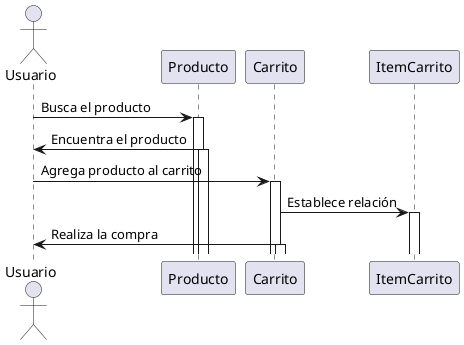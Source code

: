 @startuml tienda-web

actor Usuario

participant Producto
participant Carrito
participant ItemCarrito

Usuario -> Producto: Busca el producto
activate Producto

Producto -> Usuario : Encuentra el producto
activate Producto

Usuario -> Carrito: Agrega producto al carrito
activate Carrito

Carrito -> ItemCarrito: Establece relación
activate ItemCarrito

Carrito -> Usuario : Realiza la compra
activate Carrito


@enduml